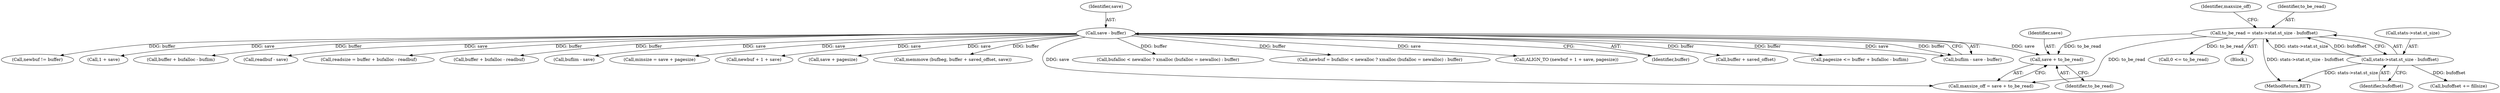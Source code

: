 digraph "0_savannah_8fcf61523644df42e1905c81bed26838e0b04f91@API" {
"1000416" [label="(Call,save + to_be_read)"];
"1000331" [label="(Call,save - buffer)"];
"1000404" [label="(Call,to_be_read = stats->stat.st_size - bufoffset)"];
"1000406" [label="(Call,stats->stat.st_size - bufoffset)"];
"1000331" [label="(Call,save - buffer)"];
"1001415" [label="(MethodReturn,RET)"];
"1000333" [label="(Identifier,buffer)"];
"1000416" [label="(Call,save + to_be_read)"];
"1000482" [label="(Call,buffer + saved_offset)"];
"1000335" [label="(Call,pagesize <= buffer + bufalloc - buflim)"];
"1000329" [label="(Call,buflim - save - buffer)"];
"1000544" [label="(Call,bufoffset += fillsize)"];
"1000493" [label="(Call,newbuf != buffer)"];
"1000406" [label="(Call,stats->stat.st_size - bufoffset)"];
"1000471" [label="(Call,1 + save)"];
"1000405" [label="(Identifier,to_be_read)"];
"1000418" [label="(Identifier,to_be_read)"];
"1000337" [label="(Call,buffer + bufalloc - buflim)"];
"1000332" [label="(Identifier,save)"];
"1000477" [label="(Call,readbuf - save)"];
"1000502" [label="(Call,readsize = buffer + bufalloc - readbuf)"];
"1000504" [label="(Call,buffer + bufalloc - readbuf)"];
"1000348" [label="(Call,buflim - save)"];
"1000354" [label="(Call,minsize = save + pagesize)"];
"1000404" [label="(Call,to_be_read = stats->stat.st_size - bufoffset)"];
"1000469" [label="(Call,newbuf + 1 + save)"];
"1000407" [label="(Call,stats->stat.st_size)"];
"1000356" [label="(Call,save + pagesize)"];
"1000421" [label="(Call,0 <= to_be_read)"];
"1000480" [label="(Call,memmove (bufbeg, buffer + saved_offset, save))"];
"1000457" [label="(Call,bufalloc < newalloc ? xmalloc (bufalloc = newalloc) : buffer)"];
"1000412" [label="(Identifier,bufoffset)"];
"1000455" [label="(Call,newbuf = bufalloc < newalloc ? xmalloc (bufalloc = newalloc) : buffer)"];
"1000417" [label="(Identifier,save)"];
"1000468" [label="(Call,ALIGN_TO (newbuf + 1 + save, pagesize))"];
"1000402" [label="(Block,)"];
"1000415" [label="(Identifier,maxsize_off)"];
"1000414" [label="(Call,maxsize_off = save + to_be_read)"];
"1000416" -> "1000414"  [label="AST: "];
"1000416" -> "1000418"  [label="CFG: "];
"1000417" -> "1000416"  [label="AST: "];
"1000418" -> "1000416"  [label="AST: "];
"1000414" -> "1000416"  [label="CFG: "];
"1000331" -> "1000416"  [label="DDG: save"];
"1000404" -> "1000416"  [label="DDG: to_be_read"];
"1000331" -> "1000329"  [label="AST: "];
"1000331" -> "1000333"  [label="CFG: "];
"1000332" -> "1000331"  [label="AST: "];
"1000333" -> "1000331"  [label="AST: "];
"1000329" -> "1000331"  [label="CFG: "];
"1000331" -> "1000329"  [label="DDG: save"];
"1000331" -> "1000329"  [label="DDG: buffer"];
"1000331" -> "1000335"  [label="DDG: buffer"];
"1000331" -> "1000337"  [label="DDG: buffer"];
"1000331" -> "1000348"  [label="DDG: save"];
"1000331" -> "1000354"  [label="DDG: save"];
"1000331" -> "1000356"  [label="DDG: save"];
"1000331" -> "1000414"  [label="DDG: save"];
"1000331" -> "1000455"  [label="DDG: buffer"];
"1000331" -> "1000457"  [label="DDG: buffer"];
"1000331" -> "1000468"  [label="DDG: save"];
"1000331" -> "1000469"  [label="DDG: save"];
"1000331" -> "1000471"  [label="DDG: save"];
"1000331" -> "1000477"  [label="DDG: save"];
"1000331" -> "1000480"  [label="DDG: buffer"];
"1000331" -> "1000482"  [label="DDG: buffer"];
"1000331" -> "1000493"  [label="DDG: buffer"];
"1000331" -> "1000502"  [label="DDG: buffer"];
"1000331" -> "1000504"  [label="DDG: buffer"];
"1000404" -> "1000402"  [label="AST: "];
"1000404" -> "1000406"  [label="CFG: "];
"1000405" -> "1000404"  [label="AST: "];
"1000406" -> "1000404"  [label="AST: "];
"1000415" -> "1000404"  [label="CFG: "];
"1000404" -> "1001415"  [label="DDG: stats->stat.st_size - bufoffset"];
"1000406" -> "1000404"  [label="DDG: stats->stat.st_size"];
"1000406" -> "1000404"  [label="DDG: bufoffset"];
"1000404" -> "1000414"  [label="DDG: to_be_read"];
"1000404" -> "1000421"  [label="DDG: to_be_read"];
"1000406" -> "1000412"  [label="CFG: "];
"1000407" -> "1000406"  [label="AST: "];
"1000412" -> "1000406"  [label="AST: "];
"1000406" -> "1001415"  [label="DDG: stats->stat.st_size"];
"1000406" -> "1000544"  [label="DDG: bufoffset"];
}
